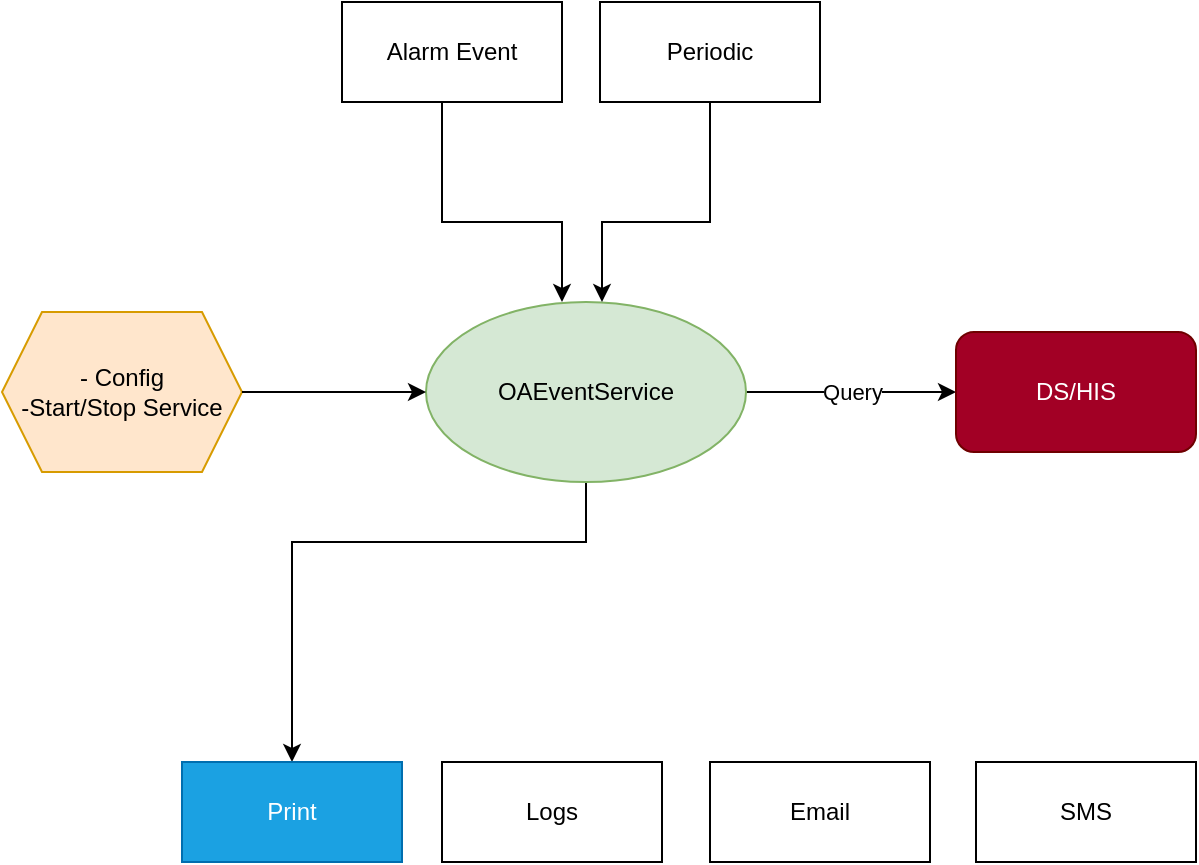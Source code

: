 <mxfile version="22.0.2" type="github">
  <diagram name="Trang-1" id="bEk9-DfaInAAnTzv4F3k">
    <mxGraphModel dx="1434" dy="750" grid="1" gridSize="10" guides="1" tooltips="1" connect="1" arrows="1" fold="1" page="1" pageScale="1" pageWidth="827" pageHeight="1169" math="0" shadow="0">
      <root>
        <mxCell id="0" />
        <mxCell id="1" parent="0" />
        <mxCell id="EIHDTuP3wSGr4i3WDV5Z-25" value="Query" style="edgeStyle=orthogonalEdgeStyle;rounded=0;orthogonalLoop=1;jettySize=auto;html=1;entryX=0;entryY=0.5;entryDx=0;entryDy=0;" edge="1" parent="1" source="EIHDTuP3wSGr4i3WDV5Z-1" target="EIHDTuP3wSGr4i3WDV5Z-23">
          <mxGeometry relative="1" as="geometry" />
        </mxCell>
        <mxCell id="EIHDTuP3wSGr4i3WDV5Z-26" style="edgeStyle=orthogonalEdgeStyle;rounded=0;orthogonalLoop=1;jettySize=auto;html=1;entryX=0.5;entryY=0;entryDx=0;entryDy=0;" edge="1" parent="1" source="EIHDTuP3wSGr4i3WDV5Z-1" target="EIHDTuP3wSGr4i3WDV5Z-9">
          <mxGeometry relative="1" as="geometry">
            <Array as="points">
              <mxPoint x="352" y="400" />
              <mxPoint x="205" y="400" />
            </Array>
          </mxGeometry>
        </mxCell>
        <mxCell id="EIHDTuP3wSGr4i3WDV5Z-1" value="OAEventService" style="ellipse;whiteSpace=wrap;html=1;align=center;fillColor=#d5e8d4;strokeColor=#82b366;" vertex="1" parent="1">
          <mxGeometry x="272" y="280" width="160" height="90" as="geometry" />
        </mxCell>
        <mxCell id="EIHDTuP3wSGr4i3WDV5Z-5" style="edgeStyle=orthogonalEdgeStyle;rounded=0;orthogonalLoop=1;jettySize=auto;html=1;exitX=0.5;exitY=1;exitDx=0;exitDy=0;entryX=0.425;entryY=0;entryDx=0;entryDy=0;entryPerimeter=0;" edge="1" parent="1" source="EIHDTuP3wSGr4i3WDV5Z-2" target="EIHDTuP3wSGr4i3WDV5Z-1">
          <mxGeometry relative="1" as="geometry">
            <mxPoint x="330" y="240" as="targetPoint" />
            <Array as="points">
              <mxPoint x="280" y="180" />
              <mxPoint x="280" y="240" />
              <mxPoint x="340" y="240" />
            </Array>
          </mxGeometry>
        </mxCell>
        <mxCell id="EIHDTuP3wSGr4i3WDV5Z-2" value="Alarm Event" style="html=1;whiteSpace=wrap;" vertex="1" parent="1">
          <mxGeometry x="230" y="130" width="110" height="50" as="geometry" />
        </mxCell>
        <mxCell id="EIHDTuP3wSGr4i3WDV5Z-7" style="edgeStyle=orthogonalEdgeStyle;rounded=0;orthogonalLoop=1;jettySize=auto;html=1;" edge="1" parent="1" source="EIHDTuP3wSGr4i3WDV5Z-4">
          <mxGeometry relative="1" as="geometry">
            <mxPoint x="360" y="280" as="targetPoint" />
            <Array as="points">
              <mxPoint x="414" y="240" />
              <mxPoint x="360" y="240" />
            </Array>
          </mxGeometry>
        </mxCell>
        <mxCell id="EIHDTuP3wSGr4i3WDV5Z-4" value="Periodic" style="html=1;whiteSpace=wrap;" vertex="1" parent="1">
          <mxGeometry x="359" y="130" width="110" height="50" as="geometry" />
        </mxCell>
        <mxCell id="EIHDTuP3wSGr4i3WDV5Z-9" value="Print" style="html=1;whiteSpace=wrap;fillColor=#1ba1e2;fontColor=#ffffff;strokeColor=#006EAF;" vertex="1" parent="1">
          <mxGeometry x="150" y="510" width="110" height="50" as="geometry" />
        </mxCell>
        <mxCell id="EIHDTuP3wSGr4i3WDV5Z-10" value="Email" style="html=1;whiteSpace=wrap;" vertex="1" parent="1">
          <mxGeometry x="414" y="510" width="110" height="50" as="geometry" />
        </mxCell>
        <mxCell id="EIHDTuP3wSGr4i3WDV5Z-11" value="SMS" style="html=1;whiteSpace=wrap;" vertex="1" parent="1">
          <mxGeometry x="547" y="510" width="110" height="50" as="geometry" />
        </mxCell>
        <mxCell id="EIHDTuP3wSGr4i3WDV5Z-20" value="- Config&lt;br&gt;-Start/Stop Service" style="shape=hexagon;perimeter=hexagonPerimeter2;whiteSpace=wrap;html=1;fixedSize=1;fillColor=#ffe6cc;strokeColor=#d79b00;" vertex="1" parent="1">
          <mxGeometry x="60" y="285" width="120" height="80" as="geometry" />
        </mxCell>
        <mxCell id="EIHDTuP3wSGr4i3WDV5Z-21" style="edgeStyle=orthogonalEdgeStyle;rounded=0;orthogonalLoop=1;jettySize=auto;html=1;entryX=0;entryY=0.5;entryDx=0;entryDy=0;" edge="1" parent="1" source="EIHDTuP3wSGr4i3WDV5Z-20" target="EIHDTuP3wSGr4i3WDV5Z-1">
          <mxGeometry relative="1" as="geometry" />
        </mxCell>
        <mxCell id="EIHDTuP3wSGr4i3WDV5Z-23" value="DS/HIS" style="rounded=1;whiteSpace=wrap;html=1;fillColor=#a20025;fontColor=#ffffff;strokeColor=#6F0000;" vertex="1" parent="1">
          <mxGeometry x="537" y="295" width="120" height="60" as="geometry" />
        </mxCell>
        <mxCell id="EIHDTuP3wSGr4i3WDV5Z-27" value="Logs" style="html=1;whiteSpace=wrap;" vertex="1" parent="1">
          <mxGeometry x="280" y="510" width="110" height="50" as="geometry" />
        </mxCell>
      </root>
    </mxGraphModel>
  </diagram>
</mxfile>
